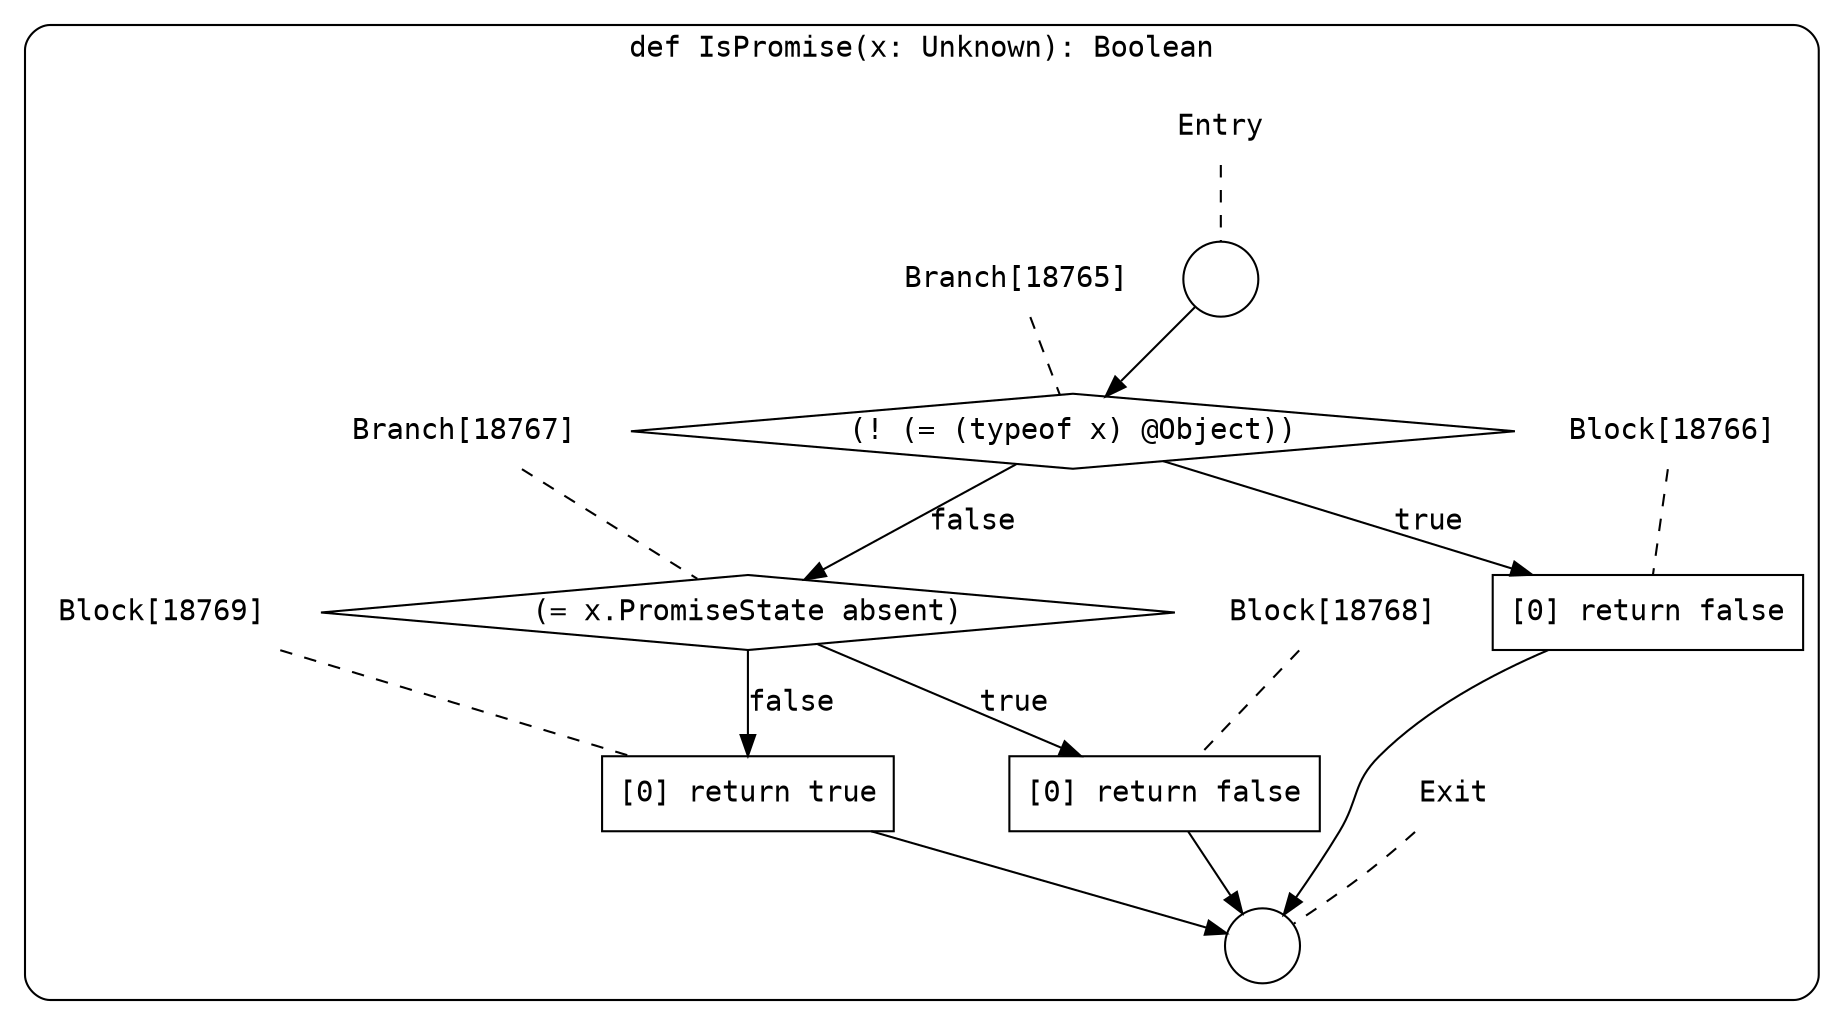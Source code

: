 digraph {
  graph [fontname = "Consolas"]
  node [fontname = "Consolas"]
  edge [fontname = "Consolas"]
  subgraph cluster2573 {
    label = "def IsPromise(x: Unknown): Boolean"
    style = rounded
    cluster2573_entry_name [shape=none, label=<<font color="black">Entry</font>>]
    cluster2573_entry_name -> cluster2573_entry [arrowhead=none, color="black", style=dashed]
    cluster2573_entry [shape=circle label=" " color="black" fillcolor="white" style=filled]
    cluster2573_entry -> node18765 [color="black"]
    cluster2573_exit_name [shape=none, label=<<font color="black">Exit</font>>]
    cluster2573_exit_name -> cluster2573_exit [arrowhead=none, color="black", style=dashed]
    cluster2573_exit [shape=circle label=" " color="black" fillcolor="white" style=filled]
    node18765_name [shape=none, label=<<font color="black">Branch[18765]</font>>]
    node18765_name -> node18765 [arrowhead=none, color="black", style=dashed]
    node18765 [shape=diamond, label=<<font color="black">(! (= (typeof x) @Object))</font>> color="black" fillcolor="white", style=filled]
    node18765 -> node18766 [label=<<font color="black">true</font>> color="black"]
    node18765 -> node18767 [label=<<font color="black">false</font>> color="black"]
    node18766_name [shape=none, label=<<font color="black">Block[18766]</font>>]
    node18766_name -> node18766 [arrowhead=none, color="black", style=dashed]
    node18766 [shape=box, label=<<font color="black">[0] return false<BR ALIGN="LEFT"/></font>> color="black" fillcolor="white", style=filled]
    node18766 -> cluster2573_exit [color="black"]
    node18767_name [shape=none, label=<<font color="black">Branch[18767]</font>>]
    node18767_name -> node18767 [arrowhead=none, color="black", style=dashed]
    node18767 [shape=diamond, label=<<font color="black">(= x.PromiseState absent)</font>> color="black" fillcolor="white", style=filled]
    node18767 -> node18768 [label=<<font color="black">true</font>> color="black"]
    node18767 -> node18769 [label=<<font color="black">false</font>> color="black"]
    node18768_name [shape=none, label=<<font color="black">Block[18768]</font>>]
    node18768_name -> node18768 [arrowhead=none, color="black", style=dashed]
    node18768 [shape=box, label=<<font color="black">[0] return false<BR ALIGN="LEFT"/></font>> color="black" fillcolor="white", style=filled]
    node18768 -> cluster2573_exit [color="black"]
    node18769_name [shape=none, label=<<font color="black">Block[18769]</font>>]
    node18769_name -> node18769 [arrowhead=none, color="black", style=dashed]
    node18769 [shape=box, label=<<font color="black">[0] return true<BR ALIGN="LEFT"/></font>> color="black" fillcolor="white", style=filled]
    node18769 -> cluster2573_exit [color="black"]
  }
}